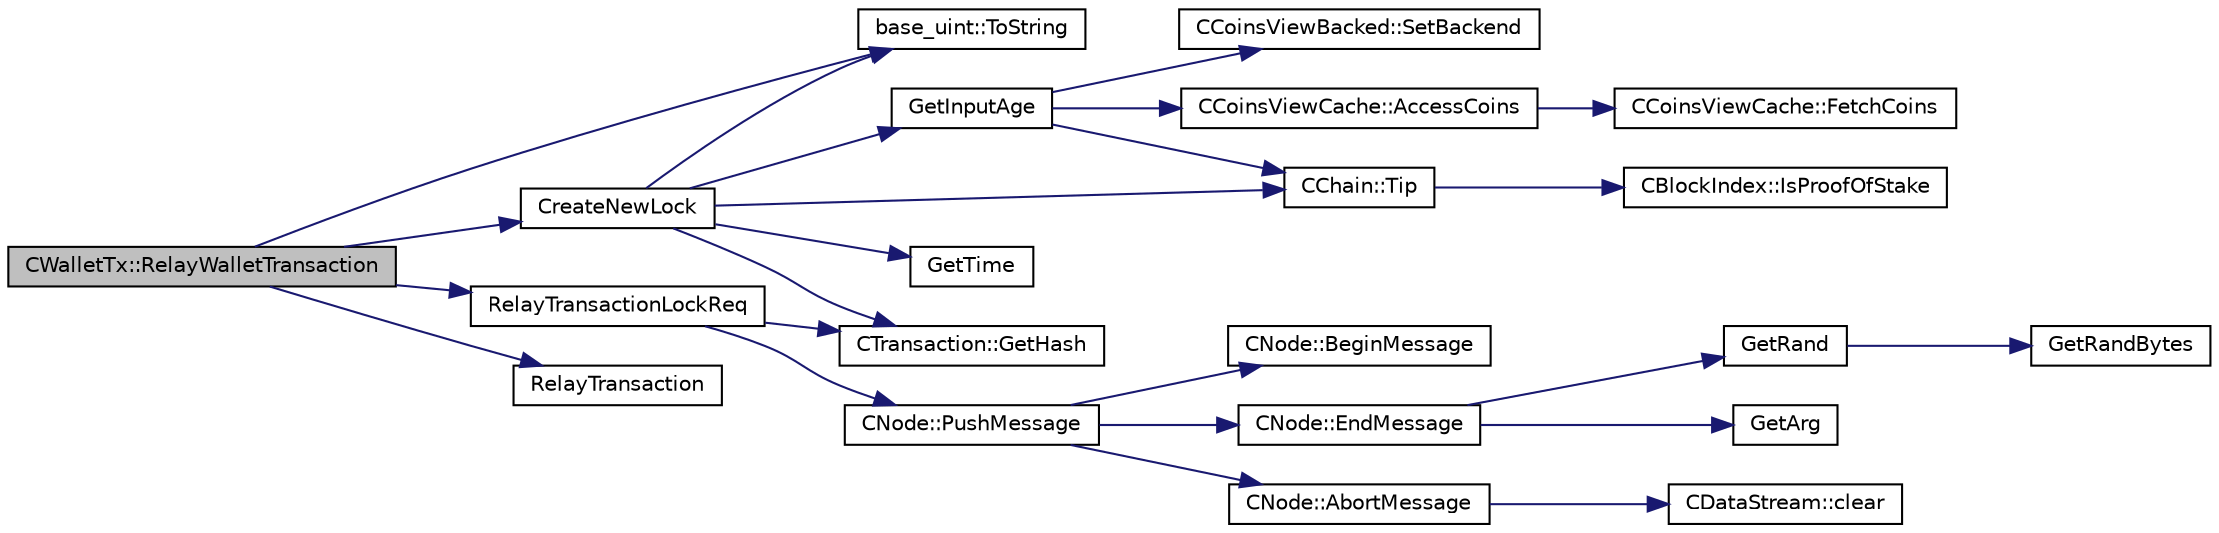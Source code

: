 digraph "CWalletTx::RelayWalletTransaction"
{
  edge [fontname="Helvetica",fontsize="10",labelfontname="Helvetica",labelfontsize="10"];
  node [fontname="Helvetica",fontsize="10",shape=record];
  rankdir="LR";
  Node863 [label="CWalletTx::RelayWalletTransaction",height=0.2,width=0.4,color="black", fillcolor="grey75", style="filled", fontcolor="black"];
  Node863 -> Node864 [color="midnightblue",fontsize="10",style="solid",fontname="Helvetica"];
  Node864 [label="base_uint::ToString",height=0.2,width=0.4,color="black", fillcolor="white", style="filled",URL="$classbase__uint.html#acccba4d9d51a0c36261718ca0cbb293b"];
  Node863 -> Node865 [color="midnightblue",fontsize="10",style="solid",fontname="Helvetica"];
  Node865 [label="CreateNewLock",height=0.2,width=0.4,color="black", fillcolor="white", style="filled",URL="$swifttx_8cpp.html#a3774b6dae3dfa0a6c85e3604e742150c"];
  Node865 -> Node866 [color="midnightblue",fontsize="10",style="solid",fontname="Helvetica"];
  Node866 [label="GetInputAge",height=0.2,width=0.4,color="black", fillcolor="white", style="filled",URL="$main_8cpp.html#ae137d76bbcaf8d65fab905889b504e26"];
  Node866 -> Node867 [color="midnightblue",fontsize="10",style="solid",fontname="Helvetica"];
  Node867 [label="CCoinsViewBacked::SetBackend",height=0.2,width=0.4,color="black", fillcolor="white", style="filled",URL="$class_c_coins_view_backed.html#a7eaddfbfd401a95c2fda2a8d8feaaf73"];
  Node866 -> Node868 [color="midnightblue",fontsize="10",style="solid",fontname="Helvetica"];
  Node868 [label="CCoinsViewCache::AccessCoins",height=0.2,width=0.4,color="black", fillcolor="white", style="filled",URL="$class_c_coins_view_cache.html#a8e5341e8b01233949d6170dd4d1fd75d",tooltip="Return a pointer to CCoins in the cache, or NULL if not found. "];
  Node868 -> Node869 [color="midnightblue",fontsize="10",style="solid",fontname="Helvetica"];
  Node869 [label="CCoinsViewCache::FetchCoins",height=0.2,width=0.4,color="black", fillcolor="white", style="filled",URL="$class_c_coins_view_cache.html#a7d385628b7d821d2d5b6c5aaf1734616"];
  Node866 -> Node870 [color="midnightblue",fontsize="10",style="solid",fontname="Helvetica"];
  Node870 [label="CChain::Tip",height=0.2,width=0.4,color="black", fillcolor="white", style="filled",URL="$class_c_chain.html#a40ccefec14f8f3195c08c827af8cf412",tooltip="Returns the index entry for the tip of this chain, or NULL if none. "];
  Node870 -> Node871 [color="midnightblue",fontsize="10",style="solid",fontname="Helvetica"];
  Node871 [label="CBlockIndex::IsProofOfStake",height=0.2,width=0.4,color="black", fillcolor="white", style="filled",URL="$class_c_block_index.html#a2438a891e9d43821c0d99e1bdac56fde"];
  Node865 -> Node872 [color="midnightblue",fontsize="10",style="solid",fontname="Helvetica"];
  Node872 [label="CTransaction::GetHash",height=0.2,width=0.4,color="black", fillcolor="white", style="filled",URL="$class_c_transaction.html#a7efd1379de830341417c0bfa23a149aa"];
  Node865 -> Node864 [color="midnightblue",fontsize="10",style="solid",fontname="Helvetica"];
  Node865 -> Node870 [color="midnightblue",fontsize="10",style="solid",fontname="Helvetica"];
  Node865 -> Node873 [color="midnightblue",fontsize="10",style="solid",fontname="Helvetica"];
  Node873 [label="GetTime",height=0.2,width=0.4,color="black", fillcolor="white", style="filled",URL="$utiltime_8cpp.html#a46fac5fba8ba905b5f9acb364f5d8c6f",tooltip="For unit testing. "];
  Node863 -> Node874 [color="midnightblue",fontsize="10",style="solid",fontname="Helvetica"];
  Node874 [label="RelayTransactionLockReq",height=0.2,width=0.4,color="black", fillcolor="white", style="filled",URL="$net_8cpp.html#adb65a9b8fedbc980f2bb4ab5da6d3392"];
  Node874 -> Node872 [color="midnightblue",fontsize="10",style="solid",fontname="Helvetica"];
  Node874 -> Node875 [color="midnightblue",fontsize="10",style="solid",fontname="Helvetica"];
  Node875 [label="CNode::PushMessage",height=0.2,width=0.4,color="black", fillcolor="white", style="filled",URL="$class_c_node.html#a204fda3d33404cb37698c085b1583ab2"];
  Node875 -> Node876 [color="midnightblue",fontsize="10",style="solid",fontname="Helvetica"];
  Node876 [label="CNode::BeginMessage",height=0.2,width=0.4,color="black", fillcolor="white", style="filled",URL="$class_c_node.html#af76d193027757002321d0d674290b955"];
  Node875 -> Node877 [color="midnightblue",fontsize="10",style="solid",fontname="Helvetica"];
  Node877 [label="CNode::EndMessage",height=0.2,width=0.4,color="black", fillcolor="white", style="filled",URL="$class_c_node.html#af8d4b8c0f883afffcb62d906c31b2cdf"];
  Node877 -> Node878 [color="midnightblue",fontsize="10",style="solid",fontname="Helvetica"];
  Node878 [label="GetRand",height=0.2,width=0.4,color="black", fillcolor="white", style="filled",URL="$random_8cpp.html#a27d9149d522b1fa87d84e5e9ca902aef"];
  Node878 -> Node879 [color="midnightblue",fontsize="10",style="solid",fontname="Helvetica"];
  Node879 [label="GetRandBytes",height=0.2,width=0.4,color="black", fillcolor="white", style="filled",URL="$random_8cpp.html#ada0c29949c4d1ac0cc027d93c4771423",tooltip="Functions to gather random data via the OpenSSL PRNG. "];
  Node877 -> Node880 [color="midnightblue",fontsize="10",style="solid",fontname="Helvetica"];
  Node880 [label="GetArg",height=0.2,width=0.4,color="black", fillcolor="white", style="filled",URL="$util_8cpp.html#a24f685720bf40370e5bd2a192ad50cd8",tooltip="Return string argument or default value. "];
  Node875 -> Node881 [color="midnightblue",fontsize="10",style="solid",fontname="Helvetica"];
  Node881 [label="CNode::AbortMessage",height=0.2,width=0.4,color="black", fillcolor="white", style="filled",URL="$class_c_node.html#aae0fdfe555001a60bab8f216c3bc3978"];
  Node881 -> Node882 [color="midnightblue",fontsize="10",style="solid",fontname="Helvetica"];
  Node882 [label="CDataStream::clear",height=0.2,width=0.4,color="black", fillcolor="white", style="filled",URL="$class_c_data_stream.html#ade6ed9a3a481e333900e6496707b9692"];
  Node863 -> Node883 [color="midnightblue",fontsize="10",style="solid",fontname="Helvetica"];
  Node883 [label="RelayTransaction",height=0.2,width=0.4,color="black", fillcolor="white", style="filled",URL="$net_8cpp.html#a35036853878d9ce5de4e386dcdba612d"];
}
